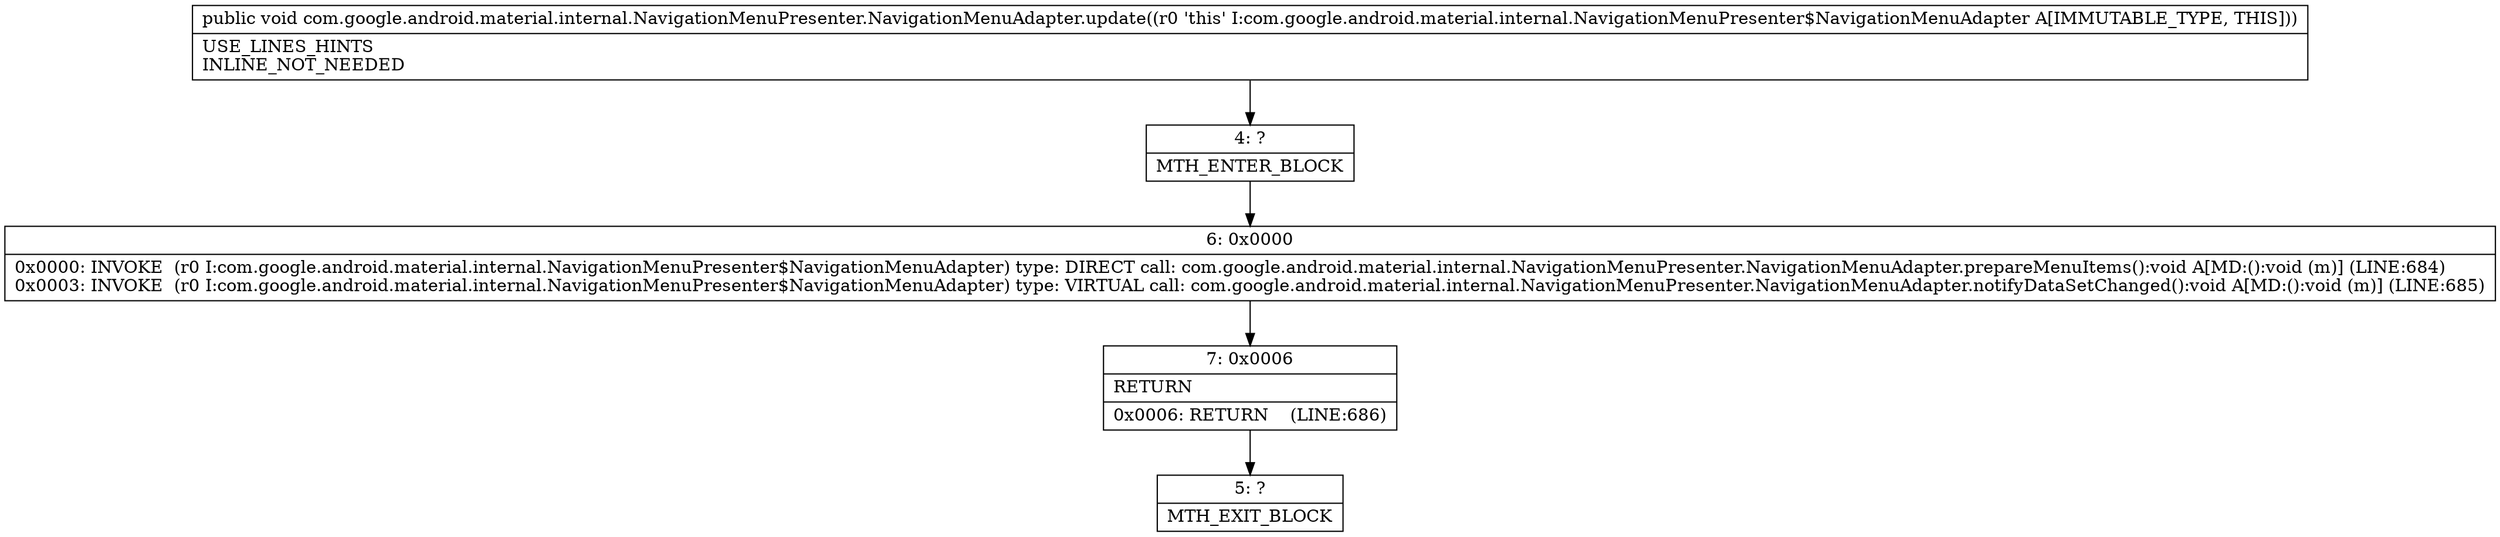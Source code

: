 digraph "CFG forcom.google.android.material.internal.NavigationMenuPresenter.NavigationMenuAdapter.update()V" {
Node_4 [shape=record,label="{4\:\ ?|MTH_ENTER_BLOCK\l}"];
Node_6 [shape=record,label="{6\:\ 0x0000|0x0000: INVOKE  (r0 I:com.google.android.material.internal.NavigationMenuPresenter$NavigationMenuAdapter) type: DIRECT call: com.google.android.material.internal.NavigationMenuPresenter.NavigationMenuAdapter.prepareMenuItems():void A[MD:():void (m)] (LINE:684)\l0x0003: INVOKE  (r0 I:com.google.android.material.internal.NavigationMenuPresenter$NavigationMenuAdapter) type: VIRTUAL call: com.google.android.material.internal.NavigationMenuPresenter.NavigationMenuAdapter.notifyDataSetChanged():void A[MD:():void (m)] (LINE:685)\l}"];
Node_7 [shape=record,label="{7\:\ 0x0006|RETURN\l|0x0006: RETURN    (LINE:686)\l}"];
Node_5 [shape=record,label="{5\:\ ?|MTH_EXIT_BLOCK\l}"];
MethodNode[shape=record,label="{public void com.google.android.material.internal.NavigationMenuPresenter.NavigationMenuAdapter.update((r0 'this' I:com.google.android.material.internal.NavigationMenuPresenter$NavigationMenuAdapter A[IMMUTABLE_TYPE, THIS]))  | USE_LINES_HINTS\lINLINE_NOT_NEEDED\l}"];
MethodNode -> Node_4;Node_4 -> Node_6;
Node_6 -> Node_7;
Node_7 -> Node_5;
}

